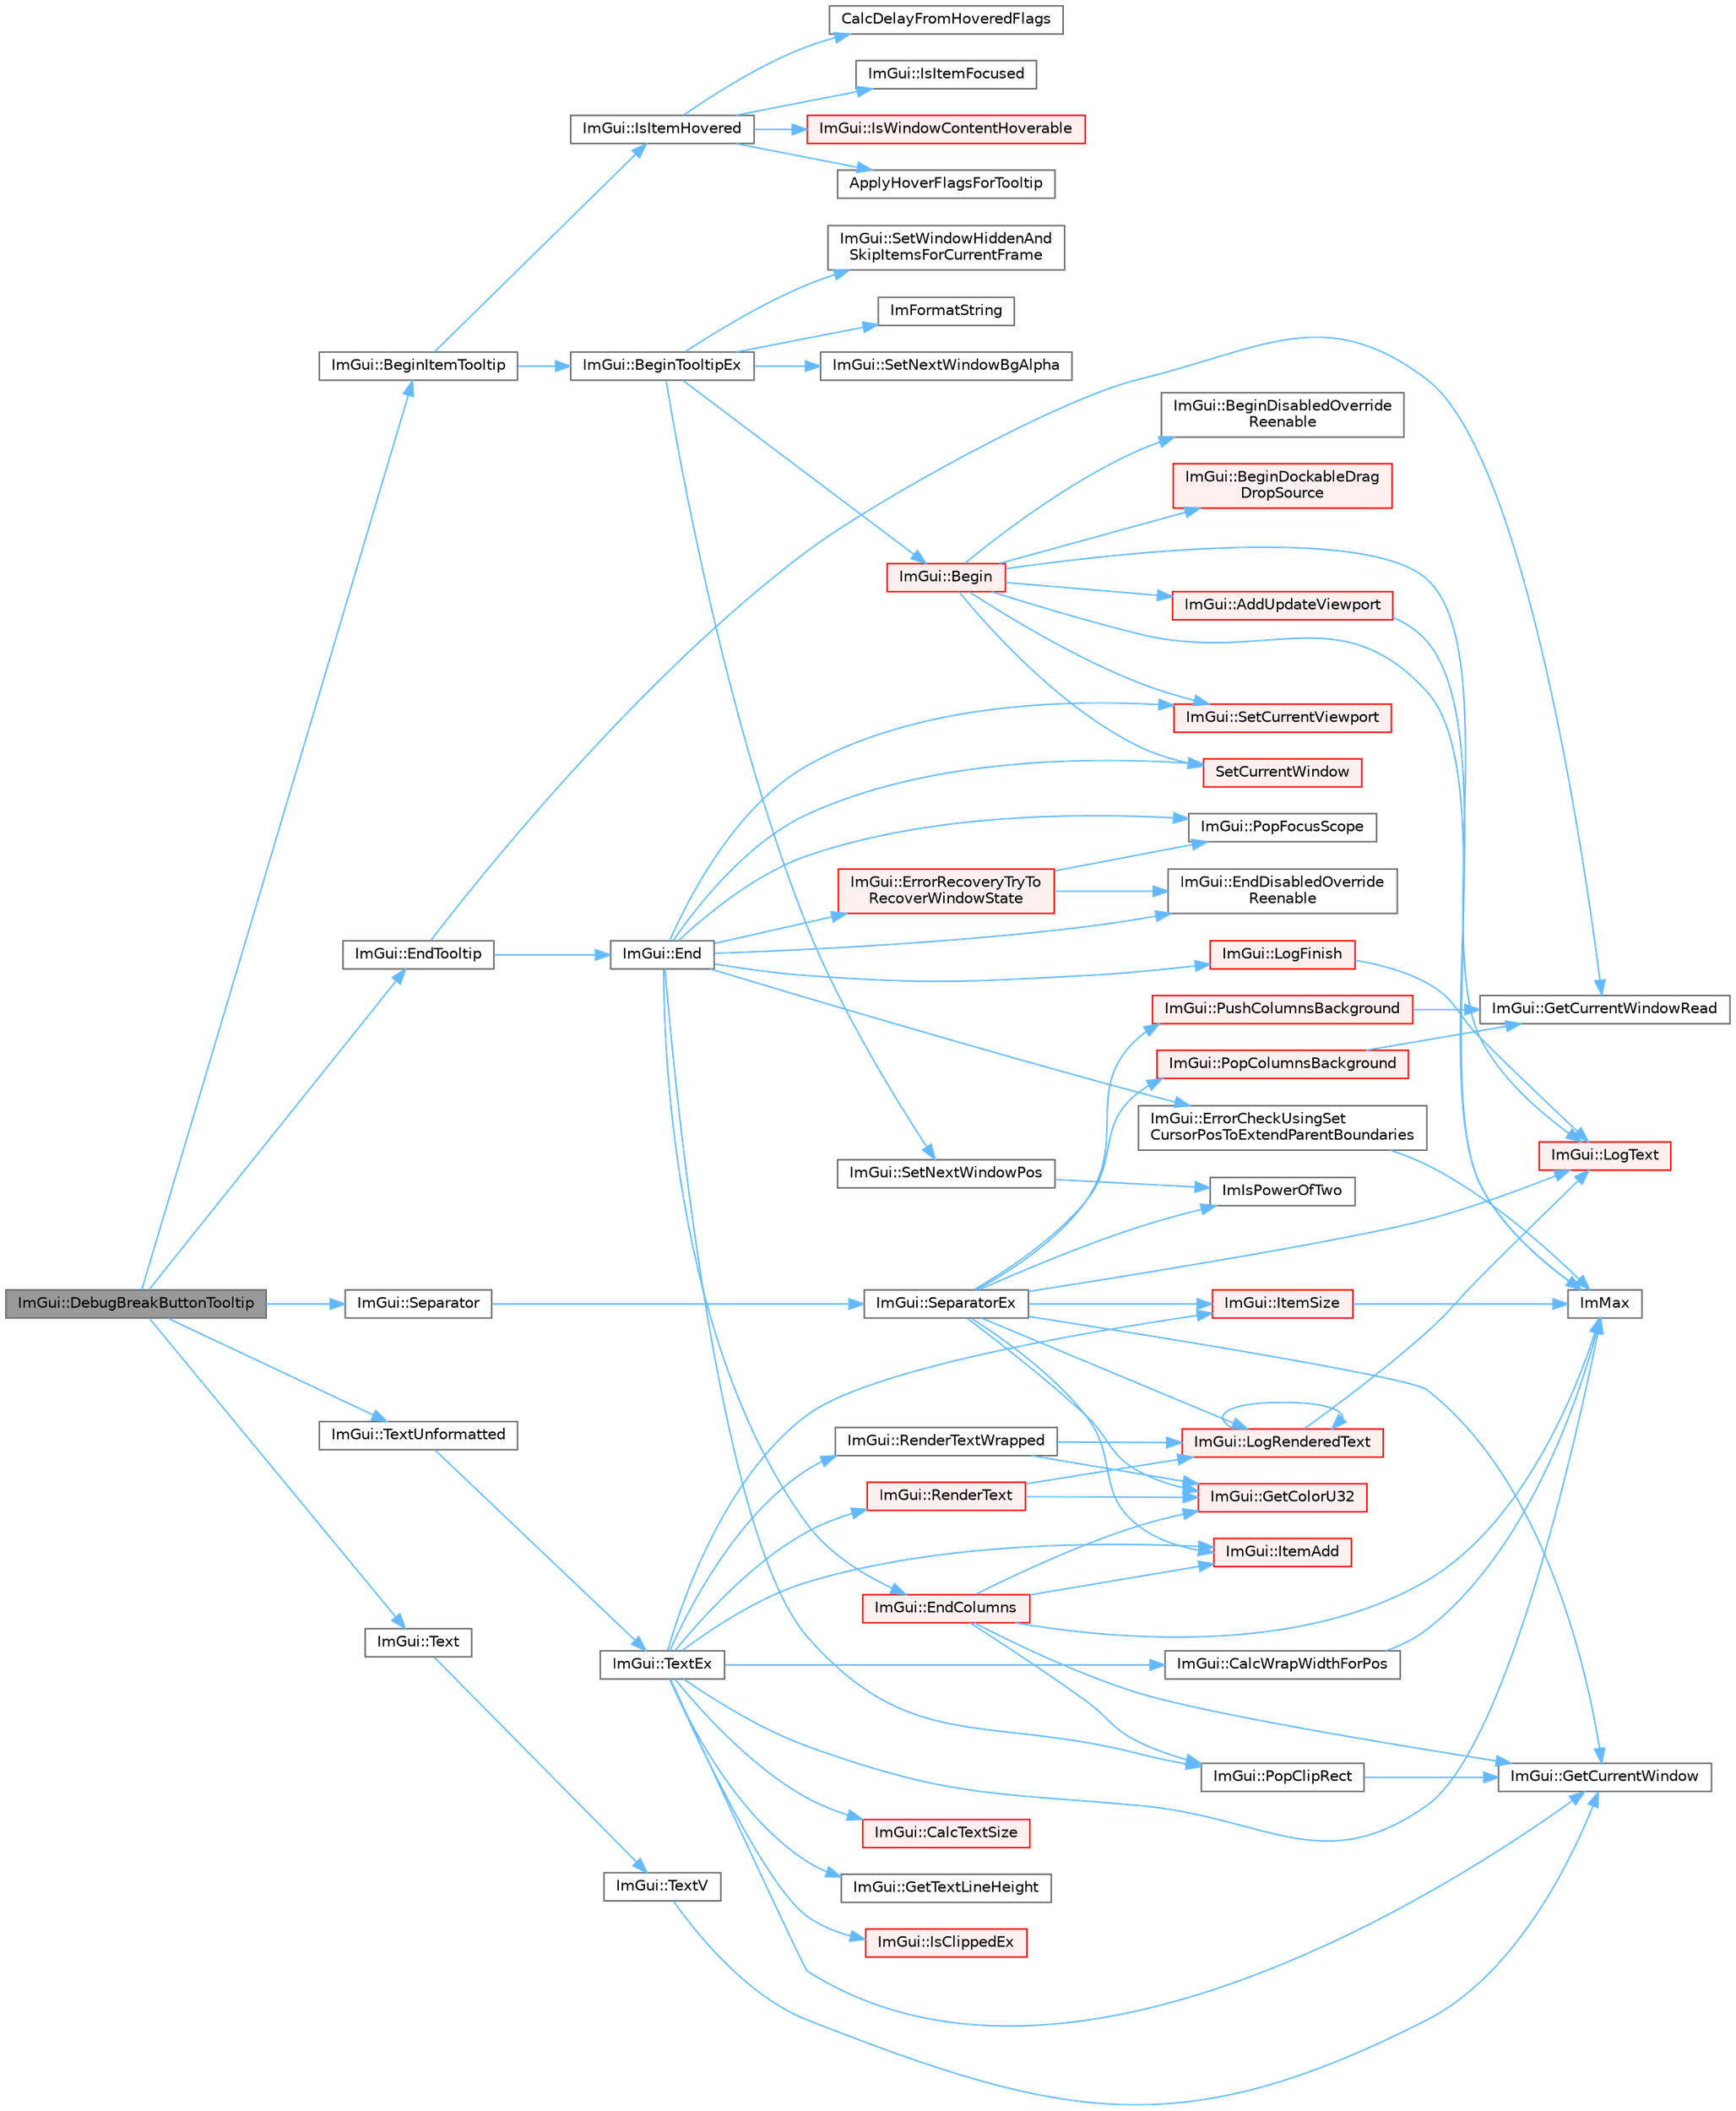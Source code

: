 digraph "ImGui::DebugBreakButtonTooltip"
{
 // LATEX_PDF_SIZE
  bgcolor="transparent";
  edge [fontname=Helvetica,fontsize=10,labelfontname=Helvetica,labelfontsize=10];
  node [fontname=Helvetica,fontsize=10,shape=box,height=0.2,width=0.4];
  rankdir="LR";
  Node1 [id="Node000001",label="ImGui::DebugBreakButtonTooltip",height=0.2,width=0.4,color="gray40", fillcolor="grey60", style="filled", fontcolor="black",tooltip=" "];
  Node1 -> Node2 [id="edge1_Node000001_Node000002",color="steelblue1",style="solid",tooltip=" "];
  Node2 [id="Node000002",label="ImGui::BeginItemTooltip",height=0.2,width=0.4,color="grey40", fillcolor="white", style="filled",URL="$namespace_im_gui.html#a0557ed1d3f89dcb5d25311bf3099ddf5",tooltip=" "];
  Node2 -> Node3 [id="edge2_Node000002_Node000003",color="steelblue1",style="solid",tooltip=" "];
  Node3 [id="Node000003",label="ImGui::BeginTooltipEx",height=0.2,width=0.4,color="grey40", fillcolor="white", style="filled",URL="$namespace_im_gui.html#a18b17a0b20c3f2a16068b84210cfded4",tooltip=" "];
  Node3 -> Node4 [id="edge3_Node000003_Node000004",color="steelblue1",style="solid",tooltip=" "];
  Node4 [id="Node000004",label="ImGui::Begin",height=0.2,width=0.4,color="red", fillcolor="#FFF0F0", style="filled",URL="$namespace_im_gui.html#a581e58db0bc930bafa4a5d23093a2b99",tooltip=" "];
  Node4 -> Node5 [id="edge4_Node000004_Node000005",color="steelblue1",style="solid",tooltip=" "];
  Node5 [id="Node000005",label="ImGui::AddUpdateViewport",height=0.2,width=0.4,color="red", fillcolor="#FFF0F0", style="filled",URL="$namespace_im_gui.html#ada58e5d3e2efc3cef60f213d771408d8",tooltip=" "];
  Node5 -> Node7 [id="edge5_Node000005_Node000007",color="steelblue1",style="solid",tooltip=" "];
  Node7 [id="Node000007",label="ImMax",height=0.2,width=0.4,color="grey40", fillcolor="white", style="filled",URL="$imgui__internal_8h.html#a7667efd95147d0422f140917c71a9226",tooltip=" "];
  Node4 -> Node21 [id="edge6_Node000004_Node000021",color="steelblue1",style="solid",tooltip=" "];
  Node21 [id="Node000021",label="ImGui::BeginDisabledOverride\lReenable",height=0.2,width=0.4,color="grey40", fillcolor="white", style="filled",URL="$namespace_im_gui.html#a26b36756e219b7129f894e1c2feb17a8",tooltip=" "];
  Node4 -> Node22 [id="edge7_Node000004_Node000022",color="steelblue1",style="solid",tooltip=" "];
  Node22 [id="Node000022",label="ImGui::BeginDockableDrag\lDropSource",height=0.2,width=0.4,color="red", fillcolor="#FFF0F0", style="filled",URL="$namespace_im_gui.html#a7a435b1565d4884e42a5ee5667f21a1f",tooltip=" "];
  Node4 -> Node7 [id="edge8_Node000004_Node000007",color="steelblue1",style="solid",tooltip=" "];
  Node4 -> Node271 [id="edge9_Node000004_Node000271",color="steelblue1",style="solid",tooltip=" "];
  Node271 [id="Node000271",label="ImGui::LogText",height=0.2,width=0.4,color="red", fillcolor="#FFF0F0", style="filled",URL="$namespace_im_gui.html#aa548475d8f771ab6524d73d900a41198",tooltip=" "];
  Node4 -> Node361 [id="edge10_Node000004_Node000361",color="steelblue1",style="solid",tooltip=" "];
  Node361 [id="Node000361",label="ImGui::SetCurrentViewport",height=0.2,width=0.4,color="red", fillcolor="#FFF0F0", style="filled",URL="$namespace_im_gui.html#a518a36249ab67227a13fd01a4236cbe1",tooltip=" "];
  Node4 -> Node363 [id="edge11_Node000004_Node000363",color="steelblue1",style="solid",tooltip=" "];
  Node363 [id="Node000363",label="SetCurrentWindow",height=0.2,width=0.4,color="red", fillcolor="#FFF0F0", style="filled",URL="$imgui_8cpp.html#a5c592415f88804e2f907477767d3dda1",tooltip=" "];
  Node3 -> Node68 [id="edge12_Node000003_Node000068",color="steelblue1",style="solid",tooltip=" "];
  Node68 [id="Node000068",label="ImFormatString",height=0.2,width=0.4,color="grey40", fillcolor="white", style="filled",URL="$imgui_8cpp.html#a75ccaf7d676b1f567ba888ae42ac3809",tooltip=" "];
  Node3 -> Node515 [id="edge13_Node000003_Node000515",color="steelblue1",style="solid",tooltip=" "];
  Node515 [id="Node000515",label="ImGui::SetNextWindowBgAlpha",height=0.2,width=0.4,color="grey40", fillcolor="white", style="filled",URL="$namespace_im_gui.html#a7de5a63cec4babe417f972403db6430c",tooltip=" "];
  Node3 -> Node254 [id="edge14_Node000003_Node000254",color="steelblue1",style="solid",tooltip=" "];
  Node254 [id="Node000254",label="ImGui::SetNextWindowPos",height=0.2,width=0.4,color="grey40", fillcolor="white", style="filled",URL="$namespace_im_gui.html#afbccd31113430670b5ab2bf0d6f509bf",tooltip=" "];
  Node254 -> Node248 [id="edge15_Node000254_Node000248",color="steelblue1",style="solid",tooltip=" "];
  Node248 [id="Node000248",label="ImIsPowerOfTwo",height=0.2,width=0.4,color="grey40", fillcolor="white", style="filled",URL="$imgui__internal_8h.html#a3cc719adb48b1aed8ab1196ecea7e828",tooltip=" "];
  Node3 -> Node26 [id="edge16_Node000003_Node000026",color="steelblue1",style="solid",tooltip=" "];
  Node26 [id="Node000026",label="ImGui::SetWindowHiddenAnd\lSkipItemsForCurrentFrame",height=0.2,width=0.4,color="grey40", fillcolor="white", style="filled",URL="$namespace_im_gui.html#a2a1dfd9dfa155f17d07c75f54130228b",tooltip=" "];
  Node2 -> Node70 [id="edge17_Node000002_Node000070",color="steelblue1",style="solid",tooltip=" "];
  Node70 [id="Node000070",label="ImGui::IsItemHovered",height=0.2,width=0.4,color="grey40", fillcolor="white", style="filled",URL="$namespace_im_gui.html#ac9a400eff3a9561d95e80486c52a660b",tooltip=" "];
  Node70 -> Node71 [id="edge18_Node000070_Node000071",color="steelblue1",style="solid",tooltip=" "];
  Node71 [id="Node000071",label="ApplyHoverFlagsForTooltip",height=0.2,width=0.4,color="grey40", fillcolor="white", style="filled",URL="$imgui_8cpp.html#a989cfbd85e6f3d725efd883c4275872e",tooltip=" "];
  Node70 -> Node72 [id="edge19_Node000070_Node000072",color="steelblue1",style="solid",tooltip=" "];
  Node72 [id="Node000072",label="CalcDelayFromHoveredFlags",height=0.2,width=0.4,color="grey40", fillcolor="white", style="filled",URL="$imgui_8cpp.html#a486a2f0ac6b8bc3c18f14d08b3c808d6",tooltip=" "];
  Node70 -> Node73 [id="edge20_Node000070_Node000073",color="steelblue1",style="solid",tooltip=" "];
  Node73 [id="Node000073",label="ImGui::IsItemFocused",height=0.2,width=0.4,color="grey40", fillcolor="white", style="filled",URL="$namespace_im_gui.html#add3290865a67327258c3a32b695adb28",tooltip=" "];
  Node70 -> Node74 [id="edge21_Node000070_Node000074",color="steelblue1",style="solid",tooltip=" "];
  Node74 [id="Node000074",label="ImGui::IsWindowContentHoverable",height=0.2,width=0.4,color="red", fillcolor="#FFF0F0", style="filled",URL="$namespace_im_gui.html#ab3095c274afa3c3d73e1d5cae190f469",tooltip=" "];
  Node1 -> Node81 [id="edge22_Node000001_Node000081",color="steelblue1",style="solid",tooltip=" "];
  Node81 [id="Node000081",label="ImGui::EndTooltip",height=0.2,width=0.4,color="grey40", fillcolor="white", style="filled",URL="$namespace_im_gui.html#ac8d75c160cfdf43d512f773ca133a1c6",tooltip=" "];
  Node81 -> Node82 [id="edge23_Node000081_Node000082",color="steelblue1",style="solid",tooltip=" "];
  Node82 [id="Node000082",label="ImGui::End",height=0.2,width=0.4,color="grey40", fillcolor="white", style="filled",URL="$namespace_im_gui.html#a5479d93794a004c67ceb6d13f37c8254",tooltip=" "];
  Node82 -> Node83 [id="edge24_Node000082_Node000083",color="steelblue1",style="solid",tooltip=" "];
  Node83 [id="Node000083",label="ImGui::EndColumns",height=0.2,width=0.4,color="red", fillcolor="#FFF0F0", style="filled",URL="$namespace_im_gui.html#af93bed3bce5475fe4d525d744f16aa20",tooltip=" "];
  Node83 -> Node86 [id="edge25_Node000083_Node000086",color="steelblue1",style="solid",tooltip=" "];
  Node86 [id="Node000086",label="ImGui::GetColorU32",height=0.2,width=0.4,color="red", fillcolor="#FFF0F0", style="filled",URL="$namespace_im_gui.html#a0de2d9bd347d9866511eb8d014e62556",tooltip=" "];
  Node83 -> Node85 [id="edge26_Node000083_Node000085",color="steelblue1",style="solid",tooltip=" "];
  Node85 [id="Node000085",label="ImGui::GetCurrentWindow",height=0.2,width=0.4,color="grey40", fillcolor="white", style="filled",URL="$namespace_im_gui.html#ac452417b5004ca16a814a72cff153526",tooltip=" "];
  Node83 -> Node7 [id="edge27_Node000083_Node000007",color="steelblue1",style="solid",tooltip=" "];
  Node83 -> Node108 [id="edge28_Node000083_Node000108",color="steelblue1",style="solid",tooltip=" "];
  Node108 [id="Node000108",label="ImGui::ItemAdd",height=0.2,width=0.4,color="red", fillcolor="#FFF0F0", style="filled",URL="$namespace_im_gui.html#a0c2ccafc8d403c02a6590ac21157b9ac",tooltip=" "];
  Node83 -> Node156 [id="edge29_Node000083_Node000156",color="steelblue1",style="solid",tooltip=" "];
  Node156 [id="Node000156",label="ImGui::PopClipRect",height=0.2,width=0.4,color="grey40", fillcolor="white", style="filled",URL="$namespace_im_gui.html#aef1c8a6e5a3c70cb10d03d2a2a66dfd8",tooltip=" "];
  Node156 -> Node85 [id="edge30_Node000156_Node000085",color="steelblue1",style="solid",tooltip=" "];
  Node82 -> Node163 [id="edge31_Node000082_Node000163",color="steelblue1",style="solid",tooltip=" "];
  Node163 [id="Node000163",label="ImGui::EndDisabledOverride\lReenable",height=0.2,width=0.4,color="grey40", fillcolor="white", style="filled",URL="$namespace_im_gui.html#a336225979f3fe3fd9ceba657123f9084",tooltip=" "];
  Node82 -> Node164 [id="edge32_Node000082_Node000164",color="steelblue1",style="solid",tooltip=" "];
  Node164 [id="Node000164",label="ImGui::ErrorCheckUsingSet\lCursorPosToExtendParentBoundaries",height=0.2,width=0.4,color="grey40", fillcolor="white", style="filled",URL="$namespace_im_gui.html#ad5832500c14abd9e76e376b82701385b",tooltip=" "];
  Node164 -> Node7 [id="edge33_Node000164_Node000007",color="steelblue1",style="solid",tooltip=" "];
  Node82 -> Node165 [id="edge34_Node000082_Node000165",color="steelblue1",style="solid",tooltip=" "];
  Node165 [id="Node000165",label="ImGui::ErrorRecoveryTryTo\lRecoverWindowState",height=0.2,width=0.4,color="red", fillcolor="#FFF0F0", style="filled",URL="$namespace_im_gui.html#a9e02d2905347634105ecc057a0824e1a",tooltip=" "];
  Node165 -> Node163 [id="edge35_Node000165_Node000163",color="steelblue1",style="solid",tooltip=" "];
  Node165 -> Node201 [id="edge36_Node000165_Node000201",color="steelblue1",style="solid",tooltip=" "];
  Node201 [id="Node000201",label="ImGui::PopFocusScope",height=0.2,width=0.4,color="grey40", fillcolor="white", style="filled",URL="$namespace_im_gui.html#a660bc1ff7f6d971fc4b4236e87409b38",tooltip=" "];
  Node82 -> Node358 [id="edge37_Node000082_Node000358",color="steelblue1",style="solid",tooltip=" "];
  Node358 [id="Node000358",label="ImGui::LogFinish",height=0.2,width=0.4,color="red", fillcolor="#FFF0F0", style="filled",URL="$namespace_im_gui.html#a2ebcd048d1ca025fb972e1c2e920e3f3",tooltip=" "];
  Node358 -> Node271 [id="edge38_Node000358_Node000271",color="steelblue1",style="solid",tooltip=" "];
  Node82 -> Node156 [id="edge39_Node000082_Node000156",color="steelblue1",style="solid",tooltip=" "];
  Node82 -> Node201 [id="edge40_Node000082_Node000201",color="steelblue1",style="solid",tooltip=" "];
  Node82 -> Node361 [id="edge41_Node000082_Node000361",color="steelblue1",style="solid",tooltip=" "];
  Node82 -> Node363 [id="edge42_Node000082_Node000363",color="steelblue1",style="solid",tooltip=" "];
  Node81 -> Node100 [id="edge43_Node000081_Node000100",color="steelblue1",style="solid",tooltip=" "];
  Node100 [id="Node000100",label="ImGui::GetCurrentWindowRead",height=0.2,width=0.4,color="grey40", fillcolor="white", style="filled",URL="$namespace_im_gui.html#a055af7d6b7b4ae977a9c3c25a98e0d2f",tooltip=" "];
  Node1 -> Node334 [id="edge44_Node000001_Node000334",color="steelblue1",style="solid",tooltip=" "];
  Node334 [id="Node000334",label="ImGui::Separator",height=0.2,width=0.4,color="grey40", fillcolor="white", style="filled",URL="$namespace_im_gui.html#a191123597a5084d003c8beac7eeb029e",tooltip=" "];
  Node334 -> Node335 [id="edge45_Node000334_Node000335",color="steelblue1",style="solid",tooltip=" "];
  Node335 [id="Node000335",label="ImGui::SeparatorEx",height=0.2,width=0.4,color="grey40", fillcolor="white", style="filled",URL="$namespace_im_gui.html#acd77978447d71b3113ad084dfde1fe18",tooltip=" "];
  Node335 -> Node86 [id="edge46_Node000335_Node000086",color="steelblue1",style="solid",tooltip=" "];
  Node335 -> Node85 [id="edge47_Node000335_Node000085",color="steelblue1",style="solid",tooltip=" "];
  Node335 -> Node248 [id="edge48_Node000335_Node000248",color="steelblue1",style="solid",tooltip=" "];
  Node335 -> Node108 [id="edge49_Node000335_Node000108",color="steelblue1",style="solid",tooltip=" "];
  Node335 -> Node169 [id="edge50_Node000335_Node000169",color="steelblue1",style="solid",tooltip=" "];
  Node169 [id="Node000169",label="ImGui::ItemSize",height=0.2,width=0.4,color="red", fillcolor="#FFF0F0", style="filled",URL="$namespace_im_gui.html#a4b5818a652d943ea54e0cec9fb3943d7",tooltip=" "];
  Node169 -> Node7 [id="edge51_Node000169_Node000007",color="steelblue1",style="solid",tooltip=" "];
  Node335 -> Node269 [id="edge52_Node000335_Node000269",color="steelblue1",style="solid",tooltip=" "];
  Node269 [id="Node000269",label="ImGui::LogRenderedText",height=0.2,width=0.4,color="red", fillcolor="#FFF0F0", style="filled",URL="$namespace_im_gui.html#a7a0d62e33f2236ec2f789e24ca0fb56f",tooltip=" "];
  Node269 -> Node269 [id="edge53_Node000269_Node000269",color="steelblue1",style="solid",tooltip=" "];
  Node269 -> Node271 [id="edge54_Node000269_Node000271",color="steelblue1",style="solid",tooltip=" "];
  Node335 -> Node271 [id="edge55_Node000335_Node000271",color="steelblue1",style="solid",tooltip=" "];
  Node335 -> Node286 [id="edge56_Node000335_Node000286",color="steelblue1",style="solid",tooltip=" "];
  Node286 [id="Node000286",label="ImGui::PopColumnsBackground",height=0.2,width=0.4,color="red", fillcolor="#FFF0F0", style="filled",URL="$namespace_im_gui.html#a27c737fa1fc79164fc7d840e858b1845",tooltip=" "];
  Node286 -> Node100 [id="edge57_Node000286_Node000100",color="steelblue1",style="solid",tooltip=" "];
  Node335 -> Node289 [id="edge58_Node000335_Node000289",color="steelblue1",style="solid",tooltip=" "];
  Node289 [id="Node000289",label="ImGui::PushColumnsBackground",height=0.2,width=0.4,color="red", fillcolor="#FFF0F0", style="filled",URL="$namespace_im_gui.html#a39f557bf00d94069a41b0d40bd72c522",tooltip=" "];
  Node289 -> Node100 [id="edge59_Node000289_Node000100",color="steelblue1",style="solid",tooltip=" "];
  Node1 -> Node516 [id="edge60_Node000001_Node000516",color="steelblue1",style="solid",tooltip=" "];
  Node516 [id="Node000516",label="ImGui::Text",height=0.2,width=0.4,color="grey40", fillcolor="white", style="filled",URL="$namespace_im_gui.html#a9e7b83611fe441d54fad2effb4bf4965",tooltip=" "];
  Node516 -> Node364 [id="edge61_Node000516_Node000364",color="steelblue1",style="solid",tooltip=" "];
  Node364 [id="Node000364",label="ImGui::TextV",height=0.2,width=0.4,color="grey40", fillcolor="white", style="filled",URL="$namespace_im_gui.html#a10a0d6362178c2f743092f21e1b6cd20",tooltip=" "];
  Node364 -> Node85 [id="edge62_Node000364_Node000085",color="steelblue1",style="solid",tooltip=" "];
  Node1 -> Node517 [id="edge63_Node000001_Node000517",color="steelblue1",style="solid",tooltip=" "];
  Node517 [id="Node000517",label="ImGui::TextUnformatted",height=0.2,width=0.4,color="grey40", fillcolor="white", style="filled",URL="$namespace_im_gui.html#a96a5f42789ecc419b2ae8af7b2acc28e",tooltip=" "];
  Node517 -> Node518 [id="edge64_Node000517_Node000518",color="steelblue1",style="solid",tooltip=" "];
  Node518 [id="Node000518",label="ImGui::TextEx",height=0.2,width=0.4,color="grey40", fillcolor="white", style="filled",URL="$namespace_im_gui.html#aae6420fec03511fd478d9108f31e6b5f",tooltip=" "];
  Node518 -> Node138 [id="edge65_Node000518_Node000138",color="steelblue1",style="solid",tooltip=" "];
  Node138 [id="Node000138",label="ImGui::CalcTextSize",height=0.2,width=0.4,color="red", fillcolor="#FFF0F0", style="filled",URL="$namespace_im_gui.html#a848b9db6cc4a186751c0ecebcaadc33b",tooltip=" "];
  Node518 -> Node519 [id="edge66_Node000518_Node000519",color="steelblue1",style="solid",tooltip=" "];
  Node519 [id="Node000519",label="ImGui::CalcWrapWidthForPos",height=0.2,width=0.4,color="grey40", fillcolor="white", style="filled",URL="$namespace_im_gui.html#a66416151e58c34cd02973976de66e0e9",tooltip=" "];
  Node519 -> Node7 [id="edge67_Node000519_Node000007",color="steelblue1",style="solid",tooltip=" "];
  Node518 -> Node85 [id="edge68_Node000518_Node000085",color="steelblue1",style="solid",tooltip=" "];
  Node518 -> Node520 [id="edge69_Node000518_Node000520",color="steelblue1",style="solid",tooltip=" "];
  Node520 [id="Node000520",label="ImGui::GetTextLineHeight",height=0.2,width=0.4,color="grey40", fillcolor="white", style="filled",URL="$namespace_im_gui.html#aaba5637199d31ea23d4d143b30a44aff",tooltip=" "];
  Node518 -> Node7 [id="edge70_Node000518_Node000007",color="steelblue1",style="solid",tooltip=" "];
  Node518 -> Node521 [id="edge71_Node000518_Node000521",color="steelblue1",style="solid",tooltip=" "];
  Node521 [id="Node000521",label="ImGui::IsClippedEx",height=0.2,width=0.4,color="red", fillcolor="#FFF0F0", style="filled",URL="$namespace_im_gui.html#a7c21c85f5c95aa4ce6c2bd28bb980d44",tooltip=" "];
  Node518 -> Node108 [id="edge72_Node000518_Node000108",color="steelblue1",style="solid",tooltip=" "];
  Node518 -> Node169 [id="edge73_Node000518_Node000169",color="steelblue1",style="solid",tooltip=" "];
  Node518 -> Node268 [id="edge74_Node000518_Node000268",color="steelblue1",style="solid",tooltip=" "];
  Node268 [id="Node000268",label="ImGui::RenderText",height=0.2,width=0.4,color="red", fillcolor="#FFF0F0", style="filled",URL="$namespace_im_gui.html#a9971ce57f2a288ac3a12df886c5550d1",tooltip=" "];
  Node268 -> Node86 [id="edge75_Node000268_Node000086",color="steelblue1",style="solid",tooltip=" "];
  Node268 -> Node269 [id="edge76_Node000268_Node000269",color="steelblue1",style="solid",tooltip=" "];
  Node518 -> Node522 [id="edge77_Node000518_Node000522",color="steelblue1",style="solid",tooltip=" "];
  Node522 [id="Node000522",label="ImGui::RenderTextWrapped",height=0.2,width=0.4,color="grey40", fillcolor="white", style="filled",URL="$namespace_im_gui.html#aa483b40f6899e1b289b4bf6c2673d1d2",tooltip=" "];
  Node522 -> Node86 [id="edge78_Node000522_Node000086",color="steelblue1",style="solid",tooltip=" "];
  Node522 -> Node269 [id="edge79_Node000522_Node000269",color="steelblue1",style="solid",tooltip=" "];
}
